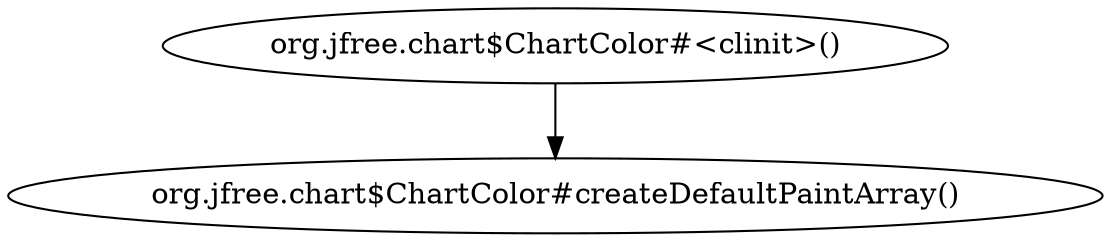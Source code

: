digraph G {
  "org.jfree.chart$ChartColor#<clinit>()" -> "org.jfree.chart$ChartColor#createDefaultPaintArray()";
}
